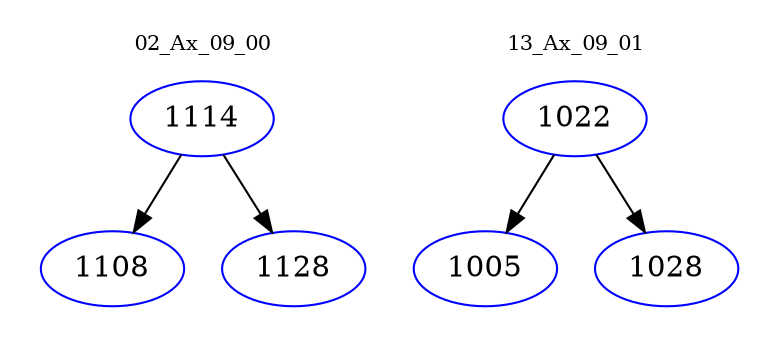 digraph{
subgraph cluster_0 {
color = white
label = "02_Ax_09_00";
fontsize=10;
T0_1114 [label="1114", color="blue"]
T0_1114 -> T0_1108 [color="black"]
T0_1108 [label="1108", color="blue"]
T0_1114 -> T0_1128 [color="black"]
T0_1128 [label="1128", color="blue"]
}
subgraph cluster_1 {
color = white
label = "13_Ax_09_01";
fontsize=10;
T1_1022 [label="1022", color="blue"]
T1_1022 -> T1_1005 [color="black"]
T1_1005 [label="1005", color="blue"]
T1_1022 -> T1_1028 [color="black"]
T1_1028 [label="1028", color="blue"]
}
}
